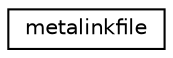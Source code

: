 digraph "Graphical Class Hierarchy"
{
  edge [fontname="Helvetica",fontsize="10",labelfontname="Helvetica",labelfontsize="10"];
  node [fontname="Helvetica",fontsize="10",shape=record];
  rankdir="LR";
  Node0 [label="metalinkfile",height=0.2,width=0.4,color="black", fillcolor="white", style="filled",URL="$structmetalinkfile.html"];
}
